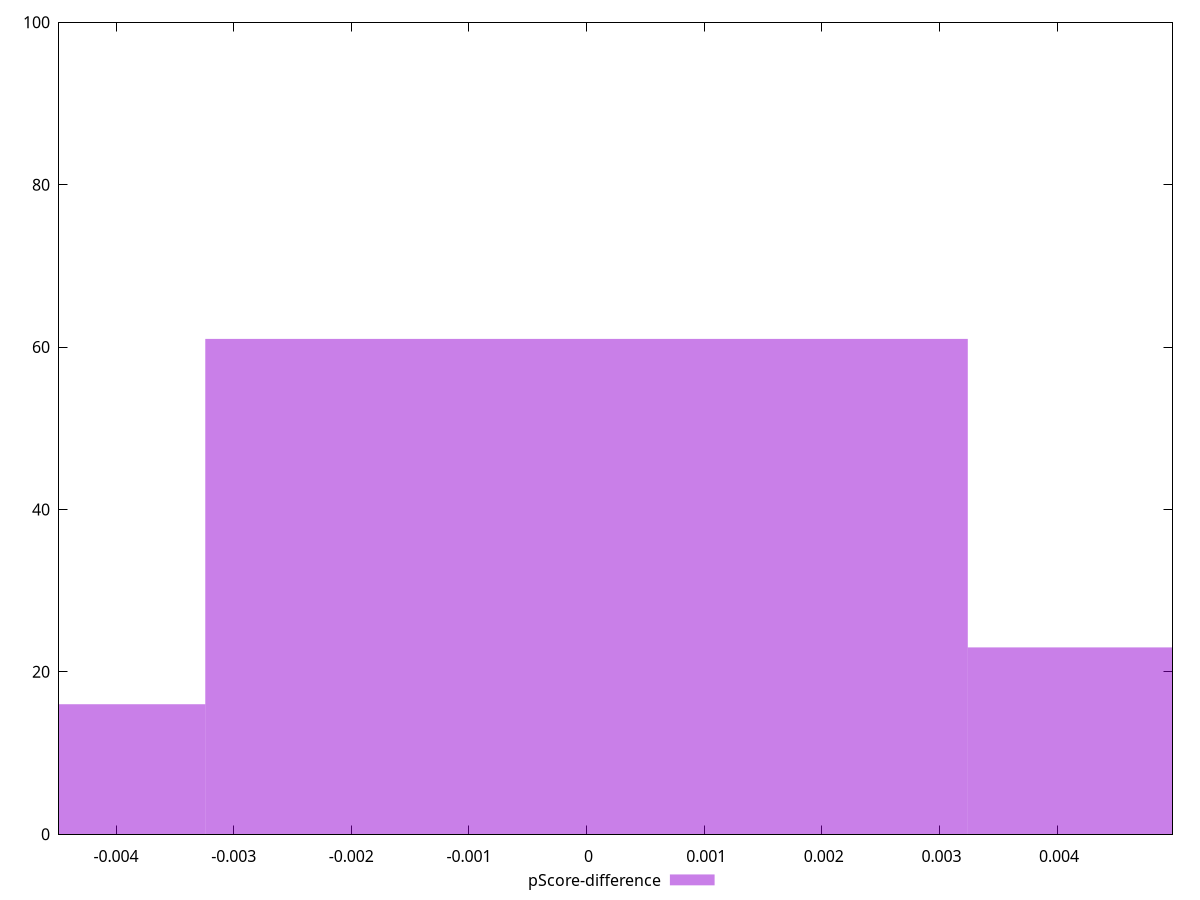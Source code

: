 reset

$pScoreDifference <<EOF
0.006482983984550853 23
0 61
-0.006482983984550853 16
EOF

set key outside below
set boxwidth 0.006482983984550853
set xrange [-0.00448512412864871:0.004981925783359958]
set yrange [0:100]
set trange [0:100]
set style fill transparent solid 0.5 noborder
set terminal svg size 640, 490 enhanced background rgb 'white'
set output "report_00009_2021-02-08T22-37-41.559Z/estimated-input-latency/samples/pages/pScore-difference/histogram.svg"

plot $pScoreDifference title "pScore-difference" with boxes

reset
